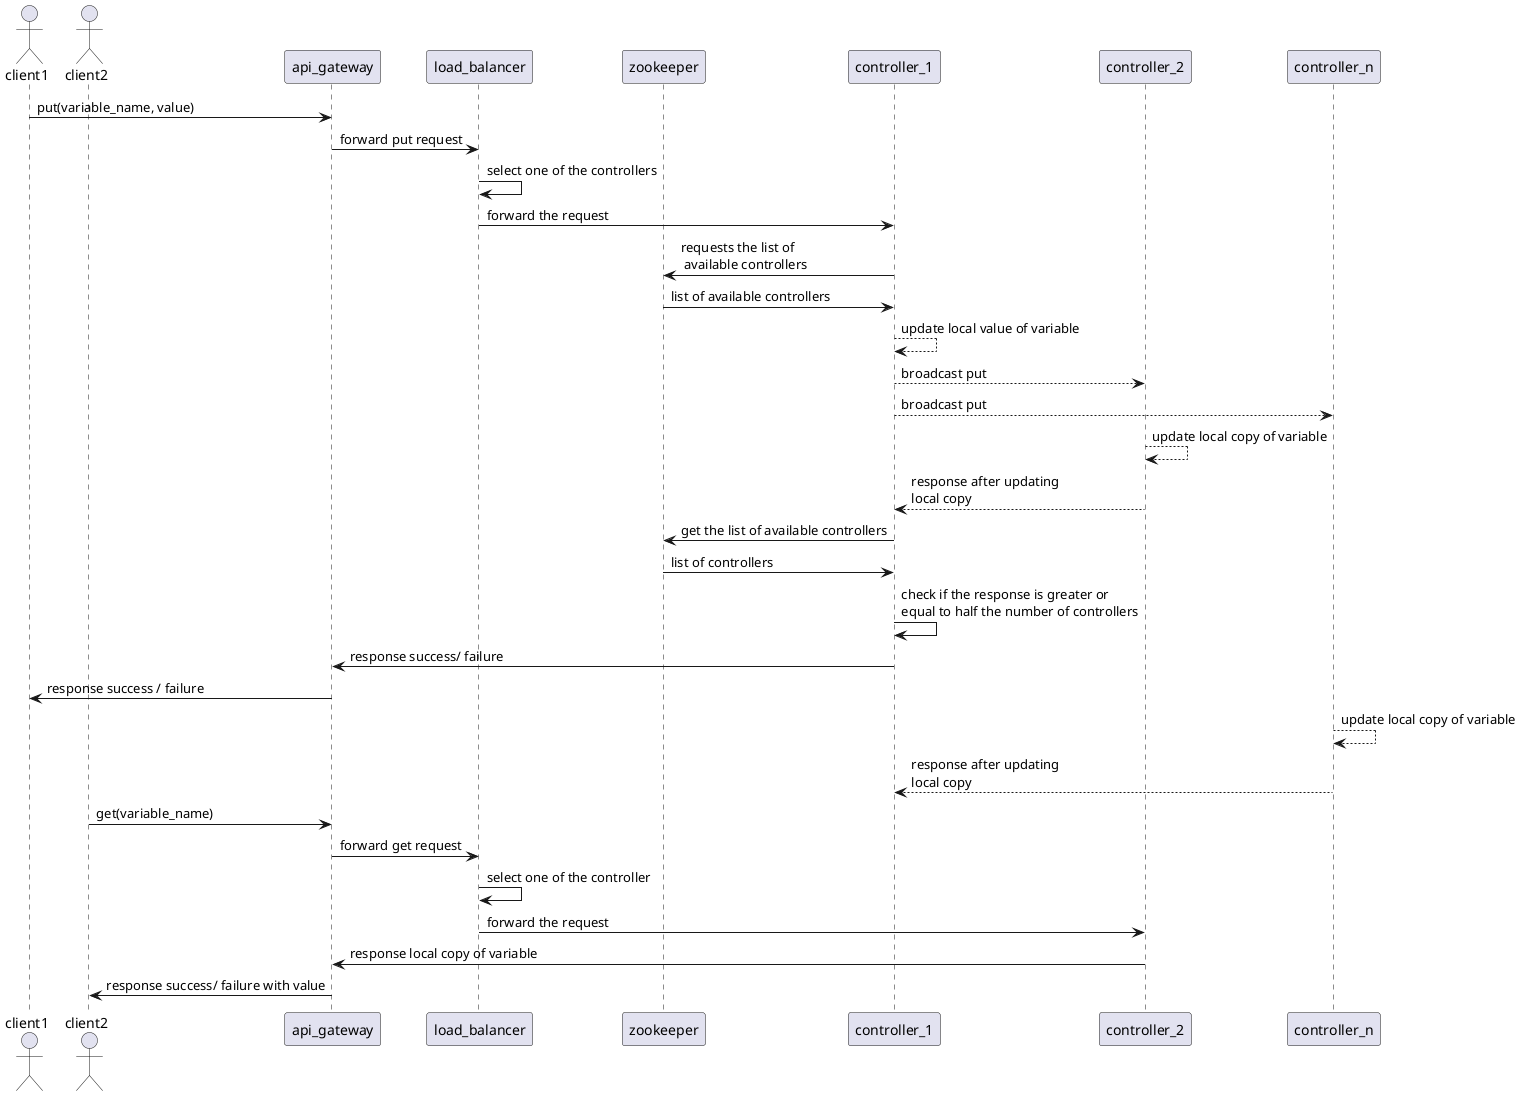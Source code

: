 @startuml

actor client1
actor client2
participant api_gateway
participant load_balancer
participant zookeeper
participant controller_1
participant controller_2
participant controller_n

client1 -> api_gateway: put(variable_name, value)
api_gateway -> load_balancer : forward put request
load_balancer -> load_balancer : select one of the controllers
load_balancer -> controller_1 : forward the request
controller_1 -> zookeeper : requests the list of \n available controllers
zookeeper -> controller_1 : list of available controllers
controller_1 --> controller_1 : update local value of variable
controller_1 --> controller_2 :  broadcast put
controller_1 --> controller_n :  broadcast put
controller_2 --> controller_2 : update local copy of variable
controller_2 --> controller_1 : response after updating \nlocal copy
controller_1 -> zookeeper : get the list of available controllers
zookeeper -> controller_1 : list of controllers
controller_1 -> controller_1 : check if the response is greater or \nequal to half the number of controllers
controller_1 -> api_gateway : response success/ failure
api_gateway -> client1 : response success / failure
controller_n --> controller_n : update local copy of variable
controller_n --> controller_1 : response after updating \nlocal copy


client2 -> api_gateway : get(variable_name)
api_gateway -> load_balancer : forward get request
load_balancer -> load_balancer : select one of the controller
load_balancer -> controller_2 : forward the request
controller_2 -> api_gateway : response local copy of variable
api_gateway -> client2 : response success/ failure with value

@enduml